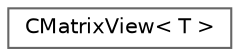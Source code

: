 digraph "Graphical Class Hierarchy"
{
 // LATEX_PDF_SIZE
  bgcolor="transparent";
  edge [fontname=Helvetica,fontsize=10,labelfontname=Helvetica,labelfontsize=10];
  node [fontname=Helvetica,fontsize=10,shape=box,height=0.2,width=0.4];
  rankdir="LR";
  Node0 [id="Node000000",label="CMatrixView\< T \>",height=0.2,width=0.4,color="grey40", fillcolor="white", style="filled",URL="$classCMatrixView.html",tooltip="Class to represent a matrix (without owning the data, this just wraps a pointer)."];
}
